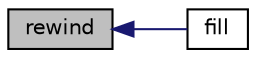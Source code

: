 digraph "rewind"
{
  bgcolor="transparent";
  edge [fontname="Helvetica",fontsize="10",labelfontname="Helvetica",labelfontsize="10"];
  node [fontname="Helvetica",fontsize="10",shape=record];
  rankdir="LR";
  Node1 [label="rewind",height=0.2,width=0.4,color="black", fillcolor="grey75", style="filled" fontcolor="black"];
  Node1 -> Node2 [dir="back",color="midnightblue",fontsize="10",style="solid",fontname="Helvetica"];
  Node2 [label="fill",height=0.2,width=0.4,color="black",URL="$classFoam_1_1OTstream.html#a28623218f0dd4c0b0a32d8fd846cbb6b",tooltip="Set padding character for formatted field up to field width. "];
}
